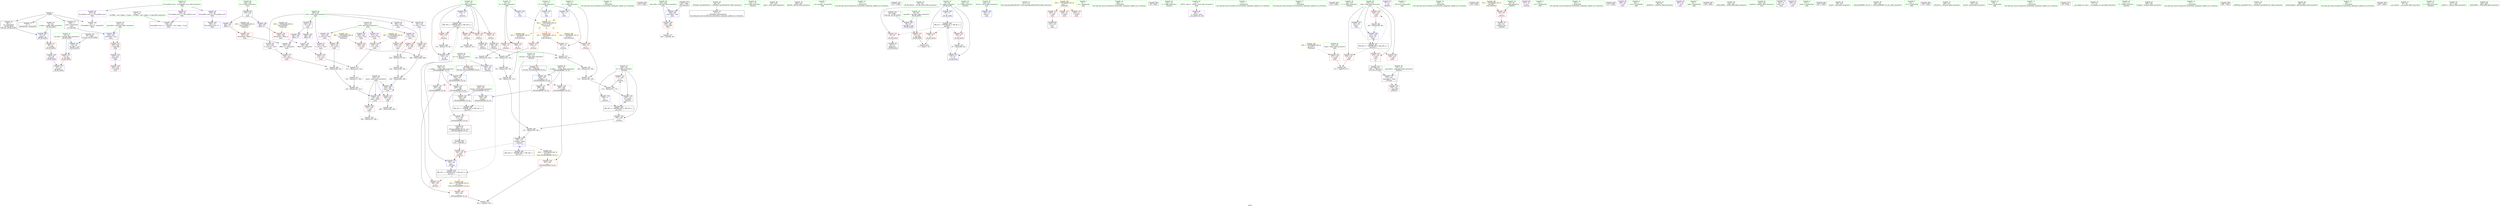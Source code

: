 digraph "SVFG" {
	label="SVFG";

	Node0x55e4808a3270 [shape=record,color=grey,label="{NodeID: 0\nNullPtr}"];
	Node0x55e4808a3270 -> Node0x55e4808c25e0[style=solid];
	Node0x55e4808a3270 -> Node0x55e4808c26e0[style=solid];
	Node0x55e4808a3270 -> Node0x55e4808c27b0[style=solid];
	Node0x55e4808a3270 -> Node0x55e4808c82a0[style=solid];
	Node0x55e4808ce930 [shape=record,color=grey,label="{NodeID: 263\n282 = Binary(279, 281, )\n}"];
	Node0x55e4808ce930 -> Node0x55e4808ceab0[style=solid];
	Node0x55e4808c8f00 [shape=record,color=blue,label="{NodeID: 180\n194\<--190\n__a.addr\<--__a\n_ZSt3minIdERKT_S2_S2_\n}"];
	Node0x55e4808c8f00 -> Node0x55e4808c6880[style=dashed];
	Node0x55e4808c8f00 -> Node0x55e4808c6950[style=dashed];
	Node0x55e4808c0030 [shape=record,color=purple,label="{NodeID: 97\n315\<--240\ntv_sec11\<--start\nmain\n}"];
	Node0x55e4808c0030 -> Node0x55e4808c7990[style=solid];
	Node0x55e4808be1b0 [shape=record,color=green,label="{NodeID: 14\n140\<--1\n\<--dummyObj\nCan only get source location for instruction, argument, global var or function.}"];
	Node0x55e4808ed2b0 [shape=record,color=black,label="{NodeID: 360\n274 = PHI()\n}"];
	Node0x55e4808c5750 [shape=record,color=grey,label="{NodeID: 277\n250 = cmp(249, 88, )\n}"];
	Node0x55e4808c0b90 [shape=record,color=red,label="{NodeID: 111\n167\<--13\n\<--F\n_Z5solvei\n}"];
	Node0x55e4808c0b90 -> Node0x55e4808c5450[style=solid];
	Node0x55e4808bee30 [shape=record,color=green,label="{NodeID: 28\n42\<--48\n_ZNSt8ios_base4InitD1Ev\<--_ZNSt8ios_base4InitD1Ev_field_insensitive\n}"];
	Node0x55e4808bee30 -> Node0x55e4808c2880[style=solid];
	Node0x55e4808ee2e0 [shape=record,color=black,label="{NodeID: 374\n59 = PHI()\n1st arg _Z9_fill_intPiii }"];
	Node0x55e4808ee2e0 -> Node0x55e4808c8470[style=solid];
	Node0x55e4808dca90 [shape=record,color=yellow,style=double,label="{NodeID: 291\n26V_1 = ENCHI(MR_26V_0)\npts\{131 \}\nFun[_ZSt3minIdERKT_S2_S2_]}"];
	Node0x55e4808dca90 -> Node0x55e4808c6bc0[style=dashed];
	Node0x55e4808c6130 [shape=record,color=red,label="{NodeID: 125\n145\<--114\n\<--i\n_Z5solvei\n}"];
	Node0x55e4808c6130 -> Node0x55e4808d12c0[style=solid];
	Node0x55e4808bfa80 [shape=record,color=green,label="{NodeID: 42\n118\<--119\nk\<--k_field_insensitive\n_Z5solvei\n}"];
	Node0x55e4808c6c90 [shape=record,color=red,label="{NodeID: 139\n203\<--202\n\<--\n_ZSt3minIdERKT_S2_S2_\n}"];
	Node0x55e4808c6c90 -> Node0x55e4808c58d0[style=solid];
	Node0x55e4808c16c0 [shape=record,color=green,label="{NodeID: 56\n221\<--222\nmain\<--main_field_insensitive\n}"];
	Node0x55e4808c77f0 [shape=record,color=red,label="{NodeID: 153\n288\<--287\n\<--tv_usec7\nmain\n}"];
	Node0x55e4808c77f0 -> Node0x55e4808c52d0[style=solid];
	Node0x55e4808c22e0 [shape=record,color=green,label="{NodeID: 70\n299\<--300\nfprintf\<--fprintf_field_insensitive\n}"];
	Node0x55e4808c8470 [shape=record,color=blue,label="{NodeID: 167\n63\<--59\nval.addr\<--val\n_Z9_fill_intPiii\n}"];
	Node0x55e4808c8470 -> Node0x55e4808c5b80[style=dashed];
	Node0x55e4808c2f30 [shape=record,color=black,label="{NodeID: 84\n307\<--244\n\<--ts\nmain\n}"];
	Node0x55e4808c2f30 -> Node0x55e4808c0780[style=solid];
	Node0x55e4808c2f30 -> Node0x55e4808c0850[style=solid];
	Node0x55e4808b9190 [shape=record,color=green,label="{NodeID: 1\n7\<--1\n__dso_handle\<--dummyObj\nGlob }"];
	Node0x55e4808ceab0 [shape=record,color=grey,label="{NodeID: 264\n283 = Binary(282, 284, )\n}"];
	Node0x55e4808ceab0 -> Node0x55e4808cdd30[style=solid];
	Node0x55e4808c8fd0 [shape=record,color=blue,label="{NodeID: 181\n196\<--191\n__b.addr\<--__b\n_ZSt3minIdERKT_S2_S2_\n}"];
	Node0x55e4808c8fd0 -> Node0x55e4808c6a20[style=dashed];
	Node0x55e4808c8fd0 -> Node0x55e4808c6af0[style=dashed];
	Node0x55e4808c0100 [shape=record,color=purple,label="{NodeID: 98\n321\<--240\ntv_usec15\<--start\nmain\n}"];
	Node0x55e4808c0100 -> Node0x55e4808c7b30[style=solid];
	Node0x55e4808be280 [shape=record,color=green,label="{NodeID: 15\n147\<--1\n\<--dummyObj\nCan only get source location for instruction, argument, global var or function.}"];
	Node0x55e4808ed3b0 [shape=record,color=black,label="{NodeID: 361\n277 = PHI()\n}"];
	Node0x55e4808c58d0 [shape=record,color=grey,label="{NodeID: 278\n204 = cmp(201, 203, )\n}"];
	Node0x55e4808c0c60 [shape=record,color=red,label="{NodeID: 112\n138\<--15\n\<--X\n_Z5solvei\n}"];
	Node0x55e4808c0c60 -> Node0x55e4808c4cd0[style=solid];
	Node0x55e4808bef30 [shape=record,color=green,label="{NodeID: 29\n55\<--56\n_Z9_fill_intPiii\<--_Z9_fill_intPiii_field_insensitive\n}"];
	Node0x55e4808ee3b0 [shape=record,color=black,label="{NodeID: 375\n60 = PHI()\n2nd arg _Z9_fill_intPiii }"];
	Node0x55e4808ee3b0 -> Node0x55e4808c8540[style=solid];
	Node0x55e4808c6200 [shape=record,color=red,label="{NodeID: 126\n151\<--114\n\<--i\n_Z5solvei\n}"];
	Node0x55e4808c6200 -> Node0x55e4808c2bf0[style=solid];
	Node0x55e4808bfb50 [shape=record,color=green,label="{NodeID: 43\n120\<--121\nl\<--l_field_insensitive\n_Z5solvei\n}"];
	Node0x55e4808c6d60 [shape=record,color=red,label="{NodeID: 140\n249\<--228\n\<--argc.addr\nmain\n}"];
	Node0x55e4808c6d60 -> Node0x55e4808c5750[style=solid];
	Node0x55e4808c17c0 [shape=record,color=green,label="{NodeID: 57\n226\<--227\nretval\<--retval_field_insensitive\nmain\n}"];
	Node0x55e4808c17c0 -> Node0x55e4808c9240[style=solid];
	Node0x55e4808c78c0 [shape=record,color=red,label="{NodeID: 154\n314\<--313\n\<--tv_sec10\nmain\n}"];
	Node0x55e4808c78c0 -> Node0x55e4808c4e50[style=solid];
	Node0x55e4808c23e0 [shape=record,color=green,label="{NodeID: 71\n311\<--312\nllvm.memcpy.p0i8.p0i8.i64\<--llvm.memcpy.p0i8.p0i8.i64_field_insensitive\n}"];
	Node0x55e4808c8540 [shape=record,color=blue,label="{NodeID: 168\n65\<--60\nrep.addr\<--rep\n_Z9_fill_intPiii\n}"];
	Node0x55e4808c8540 -> Node0x55e4808c5c50[style=dashed];
	Node0x55e4808c3000 [shape=record,color=black,label="{NodeID: 85\n257\<--255\ncall\<--\nmain\n}"];
	Node0x55e4808bd250 [shape=record,color=green,label="{NodeID: 2\n8\<--1\n.str\<--dummyObj\nGlob }"];
	Node0x55e4808cec30 [shape=record,color=grey,label="{NodeID: 265\n328 = Binary(327, 296, )\n}"];
	Node0x55e4808c90a0 [shape=record,color=blue,label="{NodeID: 182\n192\<--206\nretval\<--\n_ZSt3minIdERKT_S2_S2_\n}"];
	Node0x55e4808c90a0 -> Node0x55e4808dab70[style=dashed];
	Node0x55e4808c01d0 [shape=record,color=purple,label="{NodeID: 99\n278\<--242\ntv_sec\<--end\nmain\n}"];
	Node0x55e4808c01d0 -> Node0x55e4808c7580[style=solid];
	Node0x55e4808be350 [shape=record,color=green,label="{NodeID: 16\n284\<--1\n\<--dummyObj\nCan only get source location for instruction, argument, global var or function.}"];
	Node0x55e4808ed4b0 [shape=record,color=black,label="{NodeID: 362\n40 = PHI()\n}"];
	Node0x55e4808d1140 [shape=record,color=grey,label="{NodeID: 279\n77 = cmp(75, 76, )\n}"];
	Node0x55e4808c0d30 [shape=record,color=red,label="{NodeID: 113\n150\<--15\n\<--X\n_Z5solvei\n}"];
	Node0x55e4808c0d30 -> Node0x55e4808ce630[style=solid];
	Node0x55e4808bf030 [shape=record,color=green,label="{NodeID: 30\n61\<--62\np.addr\<--p.addr_field_insensitive\n_Z9_fill_intPiii\n}"];
	Node0x55e4808bf030 -> Node0x55e4808c5ab0[style=solid];
	Node0x55e4808bf030 -> Node0x55e4808c83a0[style=solid];
	Node0x55e4808c62d0 [shape=record,color=red,label="{NodeID: 127\n165\<--114\n\<--i\n_Z5solvei\n}"];
	Node0x55e4808c62d0 -> Node0x55e4808c2cc0[style=solid];
	Node0x55e4808bfc20 [shape=record,color=green,label="{NodeID: 44\n122\<--123\nx\<--x_field_insensitive\n_Z5solvei\n}"];
	Node0x55e4808c6e30 [shape=record,color=red,label="{NodeID: 141\n252\<--230\n\<--argv.addr\nmain\n}"];
	Node0x55e4808c6e30 -> Node0x55e4808c0510[style=solid];
	Node0x55e4808c1890 [shape=record,color=green,label="{NodeID: 58\n228\<--229\nargc.addr\<--argc.addr_field_insensitive\nmain\n}"];
	Node0x55e4808c1890 -> Node0x55e4808c6d60[style=solid];
	Node0x55e4808c1890 -> Node0x55e4808c9310[style=solid];
	Node0x55e4808c7990 [shape=record,color=red,label="{NodeID: 155\n316\<--315\n\<--tv_sec11\nmain\n}"];
	Node0x55e4808c7990 -> Node0x55e4808c4e50[style=solid];
	Node0x55e4808c24e0 [shape=record,color=green,label="{NodeID: 72\n30\<--351\n_GLOBAL__sub_I_kmjp_1_0.cpp\<--_GLOBAL__sub_I_kmjp_1_0.cpp_field_insensitive\n}"];
	Node0x55e4808c24e0 -> Node0x55e4808c81a0[style=solid];
	Node0x55e4808c8610 [shape=record,color=blue,label="{NodeID: 169\n67\<--73\ni\<--\n_Z9_fill_intPiii\n}"];
	Node0x55e4808c8610 -> Node0x55e4808dba70[style=dashed];
	Node0x55e4808c30d0 [shape=record,color=purple,label="{NodeID: 86\n39\<--4\n\<--_ZStL8__ioinit\n__cxx_global_var_init\n}"];
	Node0x55e4808bd2e0 [shape=record,color=green,label="{NodeID: 3\n11\<--1\n\<--dummyObj\nCan only get source location for instruction, argument, global var or function.}"];
	Node0x55e4808cedb0 [shape=record,color=grey,label="{NodeID: 266\n323 = Binary(320, 322, )\n}"];
	Node0x55e4808cedb0 -> Node0x55e4808cef30[style=solid];
	Node0x55e4808c9170 [shape=record,color=blue,label="{NodeID: 183\n192\<--209\nretval\<--\n_ZSt3minIdERKT_S2_S2_\n}"];
	Node0x55e4808c9170 -> Node0x55e4808dab70[style=dashed];
	Node0x55e4808c02a0 [shape=record,color=purple,label="{NodeID: 100\n285\<--242\ntv_usec\<--end\nmain\n}"];
	Node0x55e4808c02a0 -> Node0x55e4808c7720[style=solid];
	Node0x55e4808be420 [shape=record,color=green,label="{NodeID: 17\n296\<--1\n\<--dummyObj\nCan only get source location for instruction, argument, global var or function.}"];
	Node0x55e4808ed5b0 [shape=record,color=black,label="{NodeID: 363\n133 = PHI()\n}"];
	Node0x55e4808d12c0 [shape=record,color=grey,label="{NodeID: 280\n146 = cmp(145, 147, )\n}"];
	Node0x55e4808c0e00 [shape=record,color=red,label="{NodeID: 114\n255\<--22\n\<--stdin\nmain\n}"];
	Node0x55e4808c0e00 -> Node0x55e4808c3000[style=solid];
	Node0x55e4808bf100 [shape=record,color=green,label="{NodeID: 31\n63\<--64\nval.addr\<--val.addr_field_insensitive\n_Z9_fill_intPiii\n}"];
	Node0x55e4808bf100 -> Node0x55e4808c5b80[style=solid];
	Node0x55e4808bf100 -> Node0x55e4808c8470[style=solid];
	Node0x55e4808c63a0 [shape=record,color=red,label="{NodeID: 128\n175\<--114\n\<--i\n_Z5solvei\n}"];
	Node0x55e4808c63a0 -> Node0x55e4808ce1b0[style=solid];
	Node0x55e4808bfcf0 [shape=record,color=green,label="{NodeID: 45\n124\<--125\ny\<--y_field_insensitive\n_Z5solvei\n}"];
	Node0x55e4808c6f00 [shape=record,color=red,label="{NodeID: 142\n270\<--232\n\<--loop\nmain\n}"];
	Node0x55e4808c6f00 -> Node0x55e4808d1440[style=solid];
	Node0x55e4808c1960 [shape=record,color=green,label="{NodeID: 59\n230\<--231\nargv.addr\<--argv.addr_field_insensitive\nmain\n}"];
	Node0x55e4808c1960 -> Node0x55e4808c6e30[style=solid];
	Node0x55e4808c1960 -> Node0x55e4808c93e0[style=solid];
	Node0x55e4808c7a60 [shape=record,color=red,label="{NodeID: 156\n320\<--319\n\<--tv_usec14\nmain\n}"];
	Node0x55e4808c7a60 -> Node0x55e4808cedb0[style=solid];
	Node0x55e4808c25e0 [shape=record,color=black,label="{NodeID: 73\n2\<--3\ndummyVal\<--dummyVal\n}"];
	Node0x55e4808c86e0 [shape=record,color=blue,label="{NodeID: 170\n83\<--79\narrayidx\<--\n_Z9_fill_intPiii\n}"];
	Node0x55e4808c31a0 [shape=record,color=purple,label="{NodeID: 87\n97\<--8\n\<--.str\n_Z4GETiv\n}"];
	Node0x55e4808bd370 [shape=record,color=green,label="{NodeID: 4\n17\<--1\n_ZSt3cin\<--dummyObj\nGlob }"];
	Node0x55e4808cef30 [shape=record,color=grey,label="{NodeID: 267\n324 = Binary(318, 323, )\n}"];
	Node0x55e4808cef30 -> Node0x55e4808c3980[style=solid];
	Node0x55e4808c9240 [shape=record,color=blue,label="{NodeID: 184\n226\<--73\nretval\<--\nmain\n}"];
	Node0x55e4808c0370 [shape=record,color=purple,label="{NodeID: 101\n313\<--242\ntv_sec10\<--end\nmain\n}"];
	Node0x55e4808c0370 -> Node0x55e4808c78c0[style=solid];
	Node0x55e4808be4f0 [shape=record,color=green,label="{NodeID: 18\n309\<--1\n\<--dummyObj\nCan only get source location for instruction, argument, global var or function.}"];
	Node0x55e4808ed710 [shape=record,color=black,label="{NodeID: 364\n136 = PHI()\n}"];
	Node0x55e4808d1440 [shape=record,color=grey,label="{NodeID: 281\n272 = cmp(270, 271, )\n}"];
	Node0x55e4808c0ed0 [shape=record,color=red,label="{NodeID: 115\n292\<--23\n\<--stderr\nmain\n}"];
	Node0x55e4808bf1d0 [shape=record,color=green,label="{NodeID: 32\n65\<--66\nrep.addr\<--rep.addr_field_insensitive\n_Z9_fill_intPiii\n}"];
	Node0x55e4808bf1d0 -> Node0x55e4808c5c50[style=solid];
	Node0x55e4808bf1d0 -> Node0x55e4808c8540[style=solid];
	Node0x55e4808dce10 [shape=record,color=yellow,style=double,label="{NodeID: 295\n10V_1 = ENCHI(MR_10V_0)\npts\{96 \}\nFun[_Z4GETiv]}"];
	Node0x55e4808dce10 -> Node0x55e4808c5f90[style=dashed];
	Node0x55e4808c6470 [shape=record,color=red,label="{NodeID: 129\n180\<--126\n\<--mi\n_Z5solvei\n}"];
	Node0x55e4808bfdc0 [shape=record,color=green,label="{NodeID: 46\n126\<--127\nmi\<--mi_field_insensitive\n_Z5solvei\n|{|<s3>7}}"];
	Node0x55e4808bfdc0 -> Node0x55e4808c6470[style=solid];
	Node0x55e4808bfdc0 -> Node0x55e4808c8950[style=solid];
	Node0x55e4808bfdc0 -> Node0x55e4808c8c90[style=solid];
	Node0x55e4808bfdc0:s3 -> Node0x55e4808ede00[style=solid,color=red];
	Node0x55e4808de2f0 [shape=record,color=yellow,style=double,label="{NodeID: 309\n46V_1 = ENCHI(MR_46V_0)\npts\{235 \}\nFun[main]}"];
	Node0x55e4808de2f0 -> Node0x55e4808c7240[style=dashed];
	Node0x55e4808c6fd0 [shape=record,color=red,label="{NodeID: 143\n275\<--232\n\<--loop\nmain\n|{<s0>14}}"];
	Node0x55e4808c6fd0:s0 -> Node0x55e4808ee0d0[style=solid,color=red];
	Node0x55e4808c1a30 [shape=record,color=green,label="{NodeID: 60\n232\<--233\nloop\<--loop_field_insensitive\nmain\n}"];
	Node0x55e4808c1a30 -> Node0x55e4808c6f00[style=solid];
	Node0x55e4808c1a30 -> Node0x55e4808c6fd0[style=solid];
	Node0x55e4808c1a30 -> Node0x55e4808c70a0[style=solid];
	Node0x55e4808c1a30 -> Node0x55e4808c7170[style=solid];
	Node0x55e4808c1a30 -> Node0x55e4808c94b0[style=solid];
	Node0x55e4808c1a30 -> Node0x55e4808c9650[style=solid];
	Node0x55e4808c7b30 [shape=record,color=red,label="{NodeID: 157\n322\<--321\n\<--tv_usec15\nmain\n}"];
	Node0x55e4808c7b30 -> Node0x55e4808cedb0[style=solid];
	Node0x55e4808c26e0 [shape=record,color=black,label="{NodeID: 74\n58\<--3\np\<--dummyVal\n_Z9_fill_intPiii\n0th arg _Z9_fill_intPiii }"];
	Node0x55e4808c26e0 -> Node0x55e4808c83a0[style=solid];
	Node0x55e4808c87b0 [shape=record,color=blue,label="{NodeID: 171\n67\<--87\ni\<--inc\n_Z9_fill_intPiii\n}"];
	Node0x55e4808c87b0 -> Node0x55e4808dba70[style=dashed];
	Node0x55e4808c3270 [shape=record,color=purple,label="{NodeID: 88\n181\<--18\n\<--.str.1\n_Z5solvei\n}"];
	Node0x55e4808bdca0 [shape=record,color=green,label="{NodeID: 5\n18\<--1\n.str.1\<--dummyObj\nGlob }"];
	Node0x55e4808c49d0 [shape=record,color=grey,label="{NodeID: 268\n303 = Binary(302, 88, )\n}"];
	Node0x55e4808c49d0 -> Node0x55e4808c9650[style=solid];
	Node0x55e4808c9310 [shape=record,color=blue,label="{NodeID: 185\n228\<--224\nargc.addr\<--argc\nmain\n}"];
	Node0x55e4808c9310 -> Node0x55e4808c6d60[style=dashed];
	Node0x55e4808c0440 [shape=record,color=purple,label="{NodeID: 102\n319\<--242\ntv_usec14\<--end\nmain\n}"];
	Node0x55e4808c0440 -> Node0x55e4808c7a60[style=solid];
	Node0x55e4808be5c0 [shape=record,color=green,label="{NodeID: 19\n310\<--1\n\<--dummyObj\nCan only get source location for instruction, argument, global var or function.}"];
	Node0x55e4808ed810 [shape=record,color=black,label="{NodeID: 365\n137 = PHI()\n}"];
	Node0x55e4808d9770 [shape=record,color=black,label="{NodeID: 282\nMR_20V_3 = PHI(MR_20V_4, MR_20V_2, )\npts\{115 \}\n}"];
	Node0x55e4808d9770 -> Node0x55e4808c6130[style=dashed];
	Node0x55e4808d9770 -> Node0x55e4808c6200[style=dashed];
	Node0x55e4808d9770 -> Node0x55e4808c62d0[style=dashed];
	Node0x55e4808d9770 -> Node0x55e4808c63a0[style=dashed];
	Node0x55e4808d9770 -> Node0x55e4808c8e30[style=dashed];
	Node0x55e4808c59e0 [shape=record,color=red,label="{NodeID: 116\n326\<--23\n\<--stderr\nmain\n}"];
	Node0x55e4808bf2a0 [shape=record,color=green,label="{NodeID: 33\n67\<--68\ni\<--i_field_insensitive\n_Z9_fill_intPiii\n}"];
	Node0x55e4808bf2a0 -> Node0x55e4808c5d20[style=solid];
	Node0x55e4808bf2a0 -> Node0x55e4808c5df0[style=solid];
	Node0x55e4808bf2a0 -> Node0x55e4808c5ec0[style=solid];
	Node0x55e4808bf2a0 -> Node0x55e4808c8610[style=solid];
	Node0x55e4808bf2a0 -> Node0x55e4808c87b0[style=solid];
	Node0x55e4808dcf20 [shape=record,color=yellow,style=double,label="{NodeID: 296\n12V_1 = ENCHI(MR_12V_0)\npts\{12 \}\nFun[_Z5solvei]}"];
	Node0x55e4808dcf20 -> Node0x55e4808c09f0[style=dashed];
	Node0x55e4808c6540 [shape=record,color=red,label="{NodeID: 130\n149\<--128\n\<--S\n_Z5solvei\n}"];
	Node0x55e4808c6540 -> Node0x55e4808ce7b0[style=solid];
	Node0x55e4808bfe90 [shape=record,color=green,label="{NodeID: 47\n128\<--129\nS\<--S_field_insensitive\n_Z5solvei\n}"];
	Node0x55e4808bfe90 -> Node0x55e4808c6540[style=solid];
	Node0x55e4808bfe90 -> Node0x55e4808c6610[style=solid];
	Node0x55e4808bfe90 -> Node0x55e4808c8a20[style=solid];
	Node0x55e4808bfe90 -> Node0x55e4808c8d60[style=solid];
	Node0x55e4808c70a0 [shape=record,color=red,label="{NodeID: 144\n293\<--232\n\<--loop\nmain\n}"];
	Node0x55e4808c1b00 [shape=record,color=green,label="{NodeID: 61\n234\<--235\nloops\<--loops_field_insensitive\nmain\n}"];
	Node0x55e4808c1b00 -> Node0x55e4808c7240[style=solid];
	Node0x55e4808c7c00 [shape=record,color=red,label="{NodeID: 158\n360\<--359\ndummyVal\<--offset_0\nmain\n}"];
	Node0x55e4808c7c00 -> Node0x55e4808c9720[style=solid];
	Node0x55e4808c27b0 [shape=record,color=black,label="{NodeID: 75\n225\<--3\nargv\<--dummyVal\nmain\n1st arg main }"];
	Node0x55e4808c27b0 -> Node0x55e4808c93e0[style=solid];
	Node0x55e4808cdd30 [shape=record,color=grey,label="{NodeID: 255\n290 = Binary(283, 289, )\n}"];
	Node0x55e4808cdd30 -> Node0x55e4808c9580[style=solid];
	Node0x55e4808c8880 [shape=record,color=blue,label="{NodeID: 172\n110\<--109\n_loop.addr\<--_loop\n_Z5solvei\n}"];
	Node0x55e4808c8880 -> Node0x55e4808c6060[style=dashed];
	Node0x55e4808c3340 [shape=record,color=purple,label="{NodeID: 89\n256\<--20\n\<--.str.2\nmain\n}"];
	Node0x55e4808bdd30 [shape=record,color=green,label="{NodeID: 6\n20\<--1\n.str.2\<--dummyObj\nGlob }"];
	Node0x55e4808c4b50 [shape=record,color=grey,label="{NodeID: 269\n295 = Binary(294, 296, )\n}"];
	Node0x55e4808c93e0 [shape=record,color=blue,label="{NodeID: 186\n230\<--225\nargv.addr\<--argv\nmain\n}"];
	Node0x55e4808c93e0 -> Node0x55e4808c6e30[style=dashed];
	Node0x55e4808c0510 [shape=record,color=purple,label="{NodeID: 103\n253\<--252\narrayidx\<--\nmain\n}"];
	Node0x55e4808c0510 -> Node0x55e4808c74b0[style=solid];
	Node0x55e4808be690 [shape=record,color=green,label="{NodeID: 20\n4\<--6\n_ZStL8__ioinit\<--_ZStL8__ioinit_field_insensitive\nGlob }"];
	Node0x55e4808be690 -> Node0x55e4808c30d0[style=solid];
	Node0x55e4808ed8e0 [shape=record,color=black,label="{NodeID: 366\n159 = PHI(189, )\n}"];
	Node0x55e4808ed8e0 -> Node0x55e4808c66e0[style=solid];
	Node0x55e4808d9c70 [shape=record,color=black,label="{NodeID: 283\nMR_22V_3 = PHI(MR_22V_4, MR_22V_2, )\npts\{127 \}\n|{|<s3>7}}"];
	Node0x55e4808d9c70 -> Node0x55e4808c6470[style=dashed];
	Node0x55e4808d9c70 -> Node0x55e4808c66e0[style=dashed];
	Node0x55e4808d9c70 -> Node0x55e4808c8c90[style=dashed];
	Node0x55e4808d9c70:s3 -> Node0x55e4808dbf70[style=dashed,color=red];
	Node0x55e4808c5ab0 [shape=record,color=red,label="{NodeID: 117\n80\<--61\n\<--p.addr\n_Z9_fill_intPiii\n}"];
	Node0x55e4808c5ab0 -> Node0x55e4808c0920[style=solid];
	Node0x55e4808bf370 [shape=record,color=green,label="{NodeID: 34\n92\<--93\n_Z4GETiv\<--_Z4GETiv_field_insensitive\n}"];
	Node0x55e4808dd030 [shape=record,color=yellow,style=double,label="{NodeID: 297\n14V_1 = ENCHI(MR_14V_0)\npts\{14 \}\nFun[_Z5solvei]}"];
	Node0x55e4808dd030 -> Node0x55e4808c0ac0[style=dashed];
	Node0x55e4808dd030 -> Node0x55e4808c0b90[style=dashed];
	Node0x55e4808c6610 [shape=record,color=red,label="{NodeID: 131\n171\<--128\n\<--S\n_Z5solvei\n}"];
	Node0x55e4808c6610 -> Node0x55e4808cdeb0[style=solid];
	Node0x55e4808c0f80 [shape=record,color=green,label="{NodeID: 48\n130\<--131\nref.tmp\<--ref.tmp_field_insensitive\n_Z5solvei\n|{|<s1>7}}"];
	Node0x55e4808c0f80 -> Node0x55e4808c8bc0[style=solid];
	Node0x55e4808c0f80:s1 -> Node0x55e4808edf90[style=solid,color=red];
	Node0x55e4808c7170 [shape=record,color=red,label="{NodeID: 145\n302\<--232\n\<--loop\nmain\n}"];
	Node0x55e4808c7170 -> Node0x55e4808c49d0[style=solid];
	Node0x55e4808c1bd0 [shape=record,color=green,label="{NodeID: 62\n236\<--237\nspan\<--span_field_insensitive\nmain\n}"];
	Node0x55e4808c1bd0 -> Node0x55e4808c7310[style=solid];
	Node0x55e4808c1bd0 -> Node0x55e4808c73e0[style=solid];
	Node0x55e4808c1bd0 -> Node0x55e4808c9580[style=solid];
	Node0x55e4808c1bd0 -> Node0x55e4808c3980[style=solid];
	Node0x55e4808c7cd0 [shape=record,color=red,label="{NodeID: 159\n363\<--362\ndummyVal\<--offset_1\nmain\n}"];
	Node0x55e4808c7cd0 -> Node0x55e4808c97f0[style=solid];
	Node0x55e4808c2880 [shape=record,color=black,label="{NodeID: 76\n41\<--42\n\<--_ZNSt8ios_base4InitD1Ev\nCan only get source location for instruction, argument, global var or function.}"];
	Node0x55e4808cdeb0 [shape=record,color=grey,label="{NodeID: 256\n172 = Binary(171, 170, )\n}"];
	Node0x55e4808cdeb0 -> Node0x55e4808c8d60[style=solid];
	Node0x55e4808c8950 [shape=record,color=blue,label="{NodeID: 173\n126\<--139\nmi\<--div\n_Z5solvei\n}"];
	Node0x55e4808c8950 -> Node0x55e4808d9c70[style=dashed];
	Node0x55e4808c3410 [shape=record,color=purple,label="{NodeID: 90\n297\<--24\n\<--.str.3\nmain\n}"];
	Node0x55e4808bddc0 [shape=record,color=green,label="{NodeID: 7\n22\<--1\nstdin\<--dummyObj\nGlob }"];
	Node0x55e4808c4cd0 [shape=record,color=grey,label="{NodeID: 270\n139 = Binary(138, 140, )\n}"];
	Node0x55e4808c4cd0 -> Node0x55e4808c8950[style=solid];
	Node0x55e4808c94b0 [shape=record,color=blue,label="{NodeID: 187\n232\<--88\nloop\<--\nmain\n}"];
	Node0x55e4808c94b0 -> Node0x55e4808db070[style=dashed];
	Node0x55e4808c05e0 [shape=record,color=purple,label="{NodeID: 104\n358\<--306\noffset_0\<--\n}"];
	Node0x55e4808c05e0 -> Node0x55e4808c9720[style=solid];
	Node0x55e4808be760 [shape=record,color=green,label="{NodeID: 21\n10\<--12\nC\<--C_field_insensitive\nGlob }"];
	Node0x55e4808be760 -> Node0x55e4808c09f0[style=solid];
	Node0x55e4808be760 -> Node0x55e4808c7da0[style=solid];
	Node0x55e4808edb90 [shape=record,color=black,label="{NodeID: 367\n182 = PHI()\n}"];
	Node0x55e4808da170 [shape=record,color=black,label="{NodeID: 284\nMR_24V_3 = PHI(MR_24V_4, MR_24V_2, )\npts\{129 \}\n}"];
	Node0x55e4808da170 -> Node0x55e4808c6540[style=dashed];
	Node0x55e4808da170 -> Node0x55e4808c6610[style=dashed];
	Node0x55e4808da170 -> Node0x55e4808c8d60[style=dashed];
	Node0x55e4808c5b80 [shape=record,color=red,label="{NodeID: 118\n79\<--63\n\<--val.addr\n_Z9_fill_intPiii\n}"];
	Node0x55e4808c5b80 -> Node0x55e4808c86e0[style=solid];
	Node0x55e4808bf470 [shape=record,color=green,label="{NodeID: 35\n95\<--96\ni\<--i_field_insensitive\n_Z4GETiv\n}"];
	Node0x55e4808bf470 -> Node0x55e4808c5f90[style=solid];
	Node0x55e4808dd110 [shape=record,color=yellow,style=double,label="{NodeID: 298\n16V_1 = ENCHI(MR_16V_0)\npts\{16 \}\nFun[_Z5solvei]}"];
	Node0x55e4808dd110 -> Node0x55e4808c0c60[style=dashed];
	Node0x55e4808dd110 -> Node0x55e4808c0d30[style=dashed];
	Node0x55e4808c66e0 [shape=record,color=red,label="{NodeID: 132\n162\<--159\n\<--call5\n_Z5solvei\n}"];
	Node0x55e4808c66e0 -> Node0x55e4808c8c90[style=solid];
	Node0x55e4808c1050 [shape=record,color=green,label="{NodeID: 49\n134\<--135\n_ZNSirsERd\<--_ZNSirsERd_field_insensitive\n}"];
	Node0x55e4808c7240 [shape=record,color=red,label="{NodeID: 146\n271\<--234\n\<--loops\nmain\n}"];
	Node0x55e4808c7240 -> Node0x55e4808d1440[style=solid];
	Node0x55e4808c1ca0 [shape=record,color=green,label="{NodeID: 63\n238\<--239\ntmpline\<--tmpline_field_insensitive\nmain\n}"];
	Node0x55e4808c7da0 [shape=record,color=blue,label="{NodeID: 160\n10\<--11\nC\<--\nGlob }"];
	Node0x55e4808c7da0 -> Node0x55e4808de9f0[style=dashed];
	Node0x55e4808c2980 [shape=record,color=black,label="{NodeID: 77\n223\<--73\nmain_ret\<--\nmain\n}"];
	Node0x55e4808ce030 [shape=record,color=grey,label="{NodeID: 257\n170 = Binary(164, 169, )\n}"];
	Node0x55e4808ce030 -> Node0x55e4808cdeb0[style=solid];
	Node0x55e4808c8a20 [shape=record,color=blue,label="{NodeID: 174\n128\<--11\nS\<--\n_Z5solvei\n}"];
	Node0x55e4808c8a20 -> Node0x55e4808da170[style=dashed];
	Node0x55e4808c34e0 [shape=record,color=purple,label="{NodeID: 91\n329\<--26\n\<--.str.4\nmain\n}"];
	Node0x55e4808bde50 [shape=record,color=green,label="{NodeID: 8\n23\<--1\nstderr\<--dummyObj\nGlob }"];
	Node0x55e4808c4e50 [shape=record,color=grey,label="{NodeID: 271\n317 = Binary(314, 316, )\n}"];
	Node0x55e4808c4e50 -> Node0x55e4808c5150[style=solid];
	Node0x55e4808c9580 [shape=record,color=blue,label="{NodeID: 188\n236\<--290\nspan\<--add\nmain\n}"];
	Node0x55e4808c9580 -> Node0x55e4808c7310[style=dashed];
	Node0x55e4808c9580 -> Node0x55e4808c9580[style=dashed];
	Node0x55e4808c9580 -> Node0x55e4808c3980[style=dashed];
	Node0x55e4808c06b0 [shape=record,color=purple,label="{NodeID: 105\n361\<--306\noffset_1\<--\n}"];
	Node0x55e4808c06b0 -> Node0x55e4808c97f0[style=solid];
	Node0x55e4808be830 [shape=record,color=green,label="{NodeID: 22\n13\<--14\nF\<--F_field_insensitive\nGlob }"];
	Node0x55e4808be830 -> Node0x55e4808c0ac0[style=solid];
	Node0x55e4808be830 -> Node0x55e4808c0b90[style=solid];
	Node0x55e4808be830 -> Node0x55e4808c7ea0[style=solid];
	Node0x55e4808edc60 [shape=record,color=black,label="{NodeID: 368\n261 = PHI()\n}"];
	Node0x55e4808da670 [shape=record,color=black,label="{NodeID: 285\nMR_26V_2 = PHI(MR_26V_3, MR_26V_1, )\npts\{131 \}\n}"];
	Node0x55e4808da670 -> Node0x55e4808c8bc0[style=dashed];
	Node0x55e4808c5c50 [shape=record,color=red,label="{NodeID: 119\n76\<--65\n\<--rep.addr\n_Z9_fill_intPiii\n}"];
	Node0x55e4808c5c50 -> Node0x55e4808d1140[style=solid];
	Node0x55e4808bf540 [shape=record,color=green,label="{NodeID: 36\n99\<--100\nscanf\<--scanf_field_insensitive\n}"];
	Node0x55e4808c67b0 [shape=record,color=red,label="{NodeID: 133\n212\<--192\n\<--retval\n_ZSt3minIdERKT_S2_S2_\n}"];
	Node0x55e4808c67b0 -> Node0x55e4808c2d90[style=solid];
	Node0x55e4808c1150 [shape=record,color=green,label="{NodeID: 50\n160\<--161\n_ZSt3minIdERKT_S2_S2_\<--_ZSt3minIdERKT_S2_S2__field_insensitive\n}"];
	Node0x55e4808de670 [shape=record,color=yellow,style=double,label="{NodeID: 313\n54V_1 = ENCHI(MR_54V_0)\npts\{2430000 \}\nFun[main]}"];
	Node0x55e4808de670 -> Node0x55e4808c7580[style=dashed];
	Node0x55e4808de670 -> Node0x55e4808c78c0[style=dashed];
	Node0x55e4808c7310 [shape=record,color=red,label="{NodeID: 147\n294\<--236\n\<--span\nmain\n}"];
	Node0x55e4808c7310 -> Node0x55e4808c4b50[style=solid];
	Node0x55e4808c1d70 [shape=record,color=green,label="{NodeID: 64\n240\<--241\nstart\<--start_field_insensitive\nmain\n}"];
	Node0x55e4808c1d70 -> Node0x55e4808c2e60[style=solid];
	Node0x55e4808c1d70 -> Node0x55e4808c38b0[style=solid];
	Node0x55e4808c1d70 -> Node0x55e4808bff60[style=solid];
	Node0x55e4808c1d70 -> Node0x55e4808c0030[style=solid];
	Node0x55e4808c1d70 -> Node0x55e4808c0100[style=solid];
	Node0x55e4808c7ea0 [shape=record,color=blue,label="{NodeID: 161\n13\<--11\nF\<--\nGlob }"];
	Node0x55e4808c7ea0 -> Node0x55e4808de9f0[style=dashed];
	Node0x55e4808c2a50 [shape=record,color=black,label="{NodeID: 78\n82\<--81\nidxprom\<--\n_Z9_fill_intPiii\n}"];
	Node0x55e4808ce1b0 [shape=record,color=grey,label="{NodeID: 258\n176 = Binary(175, 88, )\n}"];
	Node0x55e4808ce1b0 -> Node0x55e4808c8e30[style=solid];
	Node0x55e4808c8af0 [shape=record,color=blue,label="{NodeID: 175\n114\<--73\ni\<--\n_Z5solvei\n}"];
	Node0x55e4808c8af0 -> Node0x55e4808d9770[style=dashed];
	Node0x55e4808c35b0 [shape=record,color=purple,label="{NodeID: 92\n355\<--28\nllvm.global_ctors_0\<--llvm.global_ctors\nGlob }"];
	Node0x55e4808c35b0 -> Node0x55e4808c80a0[style=solid];
	Node0x55e4808bdee0 [shape=record,color=green,label="{NodeID: 9\n24\<--1\n.str.3\<--dummyObj\nGlob }"];
	Node0x55e4808c4fd0 [shape=record,color=grey,label="{NodeID: 272\n87 = Binary(86, 88, )\n}"];
	Node0x55e4808c4fd0 -> Node0x55e4808c87b0[style=solid];
	Node0x55e4808c9650 [shape=record,color=blue,label="{NodeID: 189\n232\<--303\nloop\<--inc\nmain\n}"];
	Node0x55e4808c9650 -> Node0x55e4808db070[style=dashed];
	Node0x55e4808c0780 [shape=record,color=purple,label="{NodeID: 106\n359\<--307\noffset_0\<--\n}"];
	Node0x55e4808c0780 -> Node0x55e4808c7c00[style=solid];
	Node0x55e4808be930 [shape=record,color=green,label="{NodeID: 23\n15\<--16\nX\<--X_field_insensitive\nGlob }"];
	Node0x55e4808be930 -> Node0x55e4808c0c60[style=solid];
	Node0x55e4808be930 -> Node0x55e4808c0d30[style=solid];
	Node0x55e4808be930 -> Node0x55e4808c7fa0[style=solid];
	Node0x55e4808edd30 [shape=record,color=black,label="{NodeID: 369\n330 = PHI()\n}"];
	Node0x55e4808dab70 [shape=record,color=black,label="{NodeID: 286\nMR_30V_3 = PHI(MR_30V_4, MR_30V_2, )\npts\{193 \}\n}"];
	Node0x55e4808dab70 -> Node0x55e4808c67b0[style=dashed];
	Node0x55e4808c5d20 [shape=record,color=red,label="{NodeID: 120\n75\<--67\n\<--i\n_Z9_fill_intPiii\n}"];
	Node0x55e4808c5d20 -> Node0x55e4808d1140[style=solid];
	Node0x55e4808bf640 [shape=record,color=green,label="{NodeID: 37\n106\<--107\n_Z5solvei\<--_Z5solvei_field_insensitive\n}"];
	Node0x55e4808c6880 [shape=record,color=red,label="{NodeID: 134\n202\<--194\n\<--__a.addr\n_ZSt3minIdERKT_S2_S2_\n}"];
	Node0x55e4808c6880 -> Node0x55e4808c6c90[style=solid];
	Node0x55e4808c1250 [shape=record,color=green,label="{NodeID: 51\n183\<--184\nprintf\<--printf_field_insensitive\n}"];
	Node0x55e4808de750 [shape=record,color=yellow,style=double,label="{NodeID: 314\n56V_1 = ENCHI(MR_56V_0)\npts\{2430001 \}\nFun[main]}"];
	Node0x55e4808de750 -> Node0x55e4808c7720[style=dashed];
	Node0x55e4808de750 -> Node0x55e4808c7a60[style=dashed];
	Node0x55e4808c73e0 [shape=record,color=red,label="{NodeID: 148\n327\<--236\n\<--span\nmain\n}"];
	Node0x55e4808c73e0 -> Node0x55e4808cec30[style=solid];
	Node0x55e4808c1e40 [shape=record,color=green,label="{NodeID: 65\n242\<--243\nend\<--end_field_insensitive\nmain\n}"];
	Node0x55e4808c1e40 -> Node0x55e4808c01d0[style=solid];
	Node0x55e4808c1e40 -> Node0x55e4808c02a0[style=solid];
	Node0x55e4808c1e40 -> Node0x55e4808c0370[style=solid];
	Node0x55e4808c1e40 -> Node0x55e4808c0440[style=solid];
	Node0x55e4808c7fa0 [shape=record,color=blue,label="{NodeID: 162\n15\<--11\nX\<--\nGlob }"];
	Node0x55e4808c7fa0 -> Node0x55e4808de9f0[style=dashed];
	Node0x55e4808c2b20 [shape=record,color=black,label="{NodeID: 79\n94\<--101\n_Z4GETiv_ret\<--\n_Z4GETiv\n}"];
	Node0x55e4808ce330 [shape=record,color=grey,label="{NodeID: 259\n154 = Binary(152, 153, )\n}"];
	Node0x55e4808ce330 -> Node0x55e4808ce4b0[style=solid];
	Node0x55e4808c8bc0 [shape=record,color=blue,label="{NodeID: 176\n130\<--157\nref.tmp\<--add4\n_Z5solvei\n|{|<s2>7}}"];
	Node0x55e4808c8bc0 -> Node0x55e4808c66e0[style=dashed];
	Node0x55e4808c8bc0 -> Node0x55e4808da670[style=dashed];
	Node0x55e4808c8bc0:s2 -> Node0x55e4808dca90[style=dashed,color=red];
	Node0x55e4808c36b0 [shape=record,color=purple,label="{NodeID: 93\n356\<--28\nllvm.global_ctors_1\<--llvm.global_ctors\nGlob }"];
	Node0x55e4808c36b0 -> Node0x55e4808c81a0[style=solid];
	Node0x55e4808bdf70 [shape=record,color=green,label="{NodeID: 10\n26\<--1\n.str.4\<--dummyObj\nGlob }"];
	Node0x55e4808c5150 [shape=record,color=grey,label="{NodeID: 273\n318 = Binary(317, 284, )\n}"];
	Node0x55e4808c5150 -> Node0x55e4808cef30[style=solid];
	Node0x55e4808c9720 [shape=record,color=blue, style = dotted,label="{NodeID: 190\n358\<--360\noffset_0\<--dummyVal\nmain\n}"];
	Node0x55e4808c9720 -> Node0x55e4808c7990[style=dashed];
	Node0x55e4808c0850 [shape=record,color=purple,label="{NodeID: 107\n362\<--307\noffset_1\<--\n}"];
	Node0x55e4808c0850 -> Node0x55e4808c7cd0[style=solid];
	Node0x55e4808bea30 [shape=record,color=green,label="{NodeID: 24\n28\<--32\nllvm.global_ctors\<--llvm.global_ctors_field_insensitive\nGlob }"];
	Node0x55e4808bea30 -> Node0x55e4808c35b0[style=solid];
	Node0x55e4808bea30 -> Node0x55e4808c36b0[style=solid];
	Node0x55e4808bea30 -> Node0x55e4808c37b0[style=solid];
	Node0x55e4808ede00 [shape=record,color=black,label="{NodeID: 370\n190 = PHI(126, )\n0th arg _ZSt3minIdERKT_S2_S2_ }"];
	Node0x55e4808ede00 -> Node0x55e4808c8f00[style=solid];
	Node0x55e4808db070 [shape=record,color=black,label="{NodeID: 287\nMR_44V_3 = PHI(MR_44V_4, MR_44V_2, )\npts\{233 \}\n}"];
	Node0x55e4808db070 -> Node0x55e4808c6f00[style=dashed];
	Node0x55e4808db070 -> Node0x55e4808c6fd0[style=dashed];
	Node0x55e4808db070 -> Node0x55e4808c70a0[style=dashed];
	Node0x55e4808db070 -> Node0x55e4808c7170[style=dashed];
	Node0x55e4808db070 -> Node0x55e4808c9650[style=dashed];
	Node0x55e4808c5df0 [shape=record,color=red,label="{NodeID: 121\n81\<--67\n\<--i\n_Z9_fill_intPiii\n}"];
	Node0x55e4808c5df0 -> Node0x55e4808c2a50[style=solid];
	Node0x55e4808bf740 [shape=record,color=green,label="{NodeID: 38\n110\<--111\n_loop.addr\<--_loop.addr_field_insensitive\n_Z5solvei\n}"];
	Node0x55e4808bf740 -> Node0x55e4808c6060[style=solid];
	Node0x55e4808bf740 -> Node0x55e4808c8880[style=solid];
	Node0x55e4808c6950 [shape=record,color=red,label="{NodeID: 135\n209\<--194\n\<--__a.addr\n_ZSt3minIdERKT_S2_S2_\n}"];
	Node0x55e4808c6950 -> Node0x55e4808c9170[style=solid];
	Node0x55e4808c1350 [shape=record,color=green,label="{NodeID: 52\n192\<--193\nretval\<--retval_field_insensitive\n_ZSt3minIdERKT_S2_S2_\n}"];
	Node0x55e4808c1350 -> Node0x55e4808c67b0[style=solid];
	Node0x55e4808c1350 -> Node0x55e4808c90a0[style=solid];
	Node0x55e4808c1350 -> Node0x55e4808c9170[style=solid];
	Node0x55e4808de830 [shape=record,color=yellow,style=double,label="{NodeID: 315\n58V_1 = ENCHI(MR_58V_0)\npts\{2450000 \}\nFun[main]}"];
	Node0x55e4808de830 -> Node0x55e4808c7c00[style=dashed];
	Node0x55e4808c74b0 [shape=record,color=red,label="{NodeID: 149\n254\<--253\n\<--arrayidx\nmain\n}"];
	Node0x55e4808c1f10 [shape=record,color=green,label="{NodeID: 66\n244\<--245\nts\<--ts_field_insensitive\nmain\n}"];
	Node0x55e4808c1f10 -> Node0x55e4808c2f30[style=solid];
	Node0x55e4808c80a0 [shape=record,color=blue,label="{NodeID: 163\n355\<--29\nllvm.global_ctors_0\<--\nGlob }"];
	Node0x55e4808c2bf0 [shape=record,color=black,label="{NodeID: 80\n152\<--151\nconv\<--\n_Z5solvei\n}"];
	Node0x55e4808c2bf0 -> Node0x55e4808ce330[style=solid];
	Node0x55e4808ce4b0 [shape=record,color=grey,label="{NodeID: 260\n155 = Binary(140, 154, )\n}"];
	Node0x55e4808ce4b0 -> Node0x55e4808ce630[style=solid];
	Node0x55e4808c8c90 [shape=record,color=blue,label="{NodeID: 177\n126\<--162\nmi\<--\n_Z5solvei\n}"];
	Node0x55e4808c8c90 -> Node0x55e4808d9c70[style=dashed];
	Node0x55e4808c37b0 [shape=record,color=purple,label="{NodeID: 94\n357\<--28\nllvm.global_ctors_2\<--llvm.global_ctors\nGlob }"];
	Node0x55e4808c37b0 -> Node0x55e4808c82a0[style=solid];
	Node0x55e4808be000 [shape=record,color=green,label="{NodeID: 11\n29\<--1\n\<--dummyObj\nCan only get source location for instruction, argument, global var or function.}"];
	Node0x55e4808ebf70 [shape=record,color=black,label="{NodeID: 357\n98 = PHI()\n}"];
	Node0x55e4808c52d0 [shape=record,color=grey,label="{NodeID: 274\n289 = Binary(286, 288, )\n}"];
	Node0x55e4808c52d0 -> Node0x55e4808cdd30[style=solid];
	Node0x55e4808c97f0 [shape=record,color=blue, style = dotted,label="{NodeID: 191\n361\<--363\noffset_1\<--dummyVal\nmain\n}"];
	Node0x55e4808c97f0 -> Node0x55e4808c7b30[style=dashed];
	Node0x55e4808c0920 [shape=record,color=purple,label="{NodeID: 108\n83\<--80\narrayidx\<--\n_Z9_fill_intPiii\n}"];
	Node0x55e4808c0920 -> Node0x55e4808c86e0[style=solid];
	Node0x55e4808beb30 [shape=record,color=green,label="{NodeID: 25\n33\<--34\n__cxx_global_var_init\<--__cxx_global_var_init_field_insensitive\n}"];
	Node0x55e4808edf90 [shape=record,color=black,label="{NodeID: 371\n191 = PHI(130, )\n1st arg _ZSt3minIdERKT_S2_S2_ }"];
	Node0x55e4808edf90 -> Node0x55e4808c8fd0[style=solid];
	Node0x55e4808c5ec0 [shape=record,color=red,label="{NodeID: 122\n86\<--67\n\<--i\n_Z9_fill_intPiii\n}"];
	Node0x55e4808c5ec0 -> Node0x55e4808c4fd0[style=solid];
	Node0x55e4808bf810 [shape=record,color=green,label="{NodeID: 39\n112\<--113\nf\<--f_field_insensitive\n_Z5solvei\n}"];
	Node0x55e4808c6a20 [shape=record,color=red,label="{NodeID: 136\n200\<--196\n\<--__b.addr\n_ZSt3minIdERKT_S2_S2_\n}"];
	Node0x55e4808c6a20 -> Node0x55e4808c6bc0[style=solid];
	Node0x55e4808c1420 [shape=record,color=green,label="{NodeID: 53\n194\<--195\n__a.addr\<--__a.addr_field_insensitive\n_ZSt3minIdERKT_S2_S2_\n}"];
	Node0x55e4808c1420 -> Node0x55e4808c6880[style=solid];
	Node0x55e4808c1420 -> Node0x55e4808c6950[style=solid];
	Node0x55e4808c1420 -> Node0x55e4808c8f00[style=solid];
	Node0x55e4808de910 [shape=record,color=yellow,style=double,label="{NodeID: 316\n60V_1 = ENCHI(MR_60V_0)\npts\{2450001 \}\nFun[main]}"];
	Node0x55e4808de910 -> Node0x55e4808c7cd0[style=dashed];
	Node0x55e4808c7580 [shape=record,color=red,label="{NodeID: 150\n279\<--278\n\<--tv_sec\nmain\n}"];
	Node0x55e4808c7580 -> Node0x55e4808ce930[style=solid];
	Node0x55e4808c1fe0 [shape=record,color=green,label="{NodeID: 67\n258\<--259\nfreopen\<--freopen_field_insensitive\n}"];
	Node0x55e4808c81a0 [shape=record,color=blue,label="{NodeID: 164\n356\<--30\nllvm.global_ctors_1\<--_GLOBAL__sub_I_kmjp_1_0.cpp\nGlob }"];
	Node0x55e4808c2cc0 [shape=record,color=black,label="{NodeID: 81\n166\<--165\nconv6\<--\n_Z5solvei\n}"];
	Node0x55e4808c2cc0 -> Node0x55e4808c5450[style=solid];
	Node0x55e4808ce630 [shape=record,color=grey,label="{NodeID: 261\n156 = Binary(150, 155, )\n}"];
	Node0x55e4808ce630 -> Node0x55e4808ce7b0[style=solid];
	Node0x55e4808c8d60 [shape=record,color=blue,label="{NodeID: 178\n128\<--172\nS\<--add10\n_Z5solvei\n}"];
	Node0x55e4808c8d60 -> Node0x55e4808da170[style=dashed];
	Node0x55e4808c38b0 [shape=record,color=purple,label="{NodeID: 95\n280\<--240\ntv_sec6\<--start\nmain\n}"];
	Node0x55e4808c38b0 -> Node0x55e4808c7650[style=solid];
	Node0x55e4808be090 [shape=record,color=green,label="{NodeID: 12\n73\<--1\n\<--dummyObj\nCan only get source location for instruction, argument, global var or function.}"];
	Node0x55e4808ed0b0 [shape=record,color=black,label="{NodeID: 358\n298 = PHI()\n}"];
	Node0x55e4808c5450 [shape=record,color=grey,label="{NodeID: 275\n168 = Binary(166, 167, )\n}"];
	Node0x55e4808c5450 -> Node0x55e4808c55d0[style=solid];
	Node0x55e4808c3980 [shape=record,color=blue,label="{NodeID: 192\n236\<--324\nspan\<--add17\nmain\n}"];
	Node0x55e4808c3980 -> Node0x55e4808c73e0[style=dashed];
	Node0x55e4808c09f0 [shape=record,color=red,label="{NodeID: 109\n164\<--10\n\<--C\n_Z5solvei\n}"];
	Node0x55e4808c09f0 -> Node0x55e4808ce030[style=solid];
	Node0x55e4808bec30 [shape=record,color=green,label="{NodeID: 26\n37\<--38\n_ZNSt8ios_base4InitC1Ev\<--_ZNSt8ios_base4InitC1Ev_field_insensitive\n}"];
	Node0x55e4808ee0d0 [shape=record,color=black,label="{NodeID: 372\n109 = PHI(275, )\n0th arg _Z5solvei }"];
	Node0x55e4808ee0d0 -> Node0x55e4808c8880[style=solid];
	Node0x55e4808dba70 [shape=record,color=black,label="{NodeID: 289\nMR_8V_3 = PHI(MR_8V_4, MR_8V_2, )\npts\{68 \}\n}"];
	Node0x55e4808dba70 -> Node0x55e4808c5d20[style=dashed];
	Node0x55e4808dba70 -> Node0x55e4808c5df0[style=dashed];
	Node0x55e4808dba70 -> Node0x55e4808c5ec0[style=dashed];
	Node0x55e4808dba70 -> Node0x55e4808c87b0[style=dashed];
	Node0x55e4808c5f90 [shape=record,color=red,label="{NodeID: 123\n101\<--95\n\<--i\n_Z4GETiv\n}"];
	Node0x55e4808c5f90 -> Node0x55e4808c2b20[style=solid];
	Node0x55e4808bf8e0 [shape=record,color=green,label="{NodeID: 40\n114\<--115\ni\<--i_field_insensitive\n_Z5solvei\n}"];
	Node0x55e4808bf8e0 -> Node0x55e4808c6130[style=solid];
	Node0x55e4808bf8e0 -> Node0x55e4808c6200[style=solid];
	Node0x55e4808bf8e0 -> Node0x55e4808c62d0[style=solid];
	Node0x55e4808bf8e0 -> Node0x55e4808c63a0[style=solid];
	Node0x55e4808bf8e0 -> Node0x55e4808c8af0[style=solid];
	Node0x55e4808bf8e0 -> Node0x55e4808c8e30[style=solid];
	Node0x55e4808c6af0 [shape=record,color=red,label="{NodeID: 137\n206\<--196\n\<--__b.addr\n_ZSt3minIdERKT_S2_S2_\n}"];
	Node0x55e4808c6af0 -> Node0x55e4808c90a0[style=solid];
	Node0x55e4808c14f0 [shape=record,color=green,label="{NodeID: 54\n196\<--197\n__b.addr\<--__b.addr_field_insensitive\n_ZSt3minIdERKT_S2_S2_\n}"];
	Node0x55e4808c14f0 -> Node0x55e4808c6a20[style=solid];
	Node0x55e4808c14f0 -> Node0x55e4808c6af0[style=solid];
	Node0x55e4808c14f0 -> Node0x55e4808c8fd0[style=solid];
	Node0x55e4808de9f0 [shape=record,color=yellow,style=double,label="{NodeID: 317\n62V_1 = ENCHI(MR_62V_0)\npts\{12 14 16 \}\nFun[main]|{<s0>14|<s1>14|<s2>14}}"];
	Node0x55e4808de9f0:s0 -> Node0x55e4808dcf20[style=dashed,color=red];
	Node0x55e4808de9f0:s1 -> Node0x55e4808dd030[style=dashed,color=red];
	Node0x55e4808de9f0:s2 -> Node0x55e4808dd110[style=dashed,color=red];
	Node0x55e4808c7650 [shape=record,color=red,label="{NodeID: 151\n281\<--280\n\<--tv_sec6\nmain\n}"];
	Node0x55e4808c7650 -> Node0x55e4808ce930[style=solid];
	Node0x55e4808c20e0 [shape=record,color=green,label="{NodeID: 68\n262\<--263\ngettimeofday\<--gettimeofday_field_insensitive\n}"];
	Node0x55e4808c82a0 [shape=record,color=blue, style = dotted,label="{NodeID: 165\n357\<--3\nllvm.global_ctors_2\<--dummyVal\nGlob }"];
	Node0x55e4808c2d90 [shape=record,color=black,label="{NodeID: 82\n189\<--212\n_ZSt3minIdERKT_S2_S2__ret\<--\n_ZSt3minIdERKT_S2_S2_\n|{<s0>7}}"];
	Node0x55e4808c2d90:s0 -> Node0x55e4808ed8e0[style=solid,color=blue];
	Node0x55e4808ce7b0 [shape=record,color=grey,label="{NodeID: 262\n157 = Binary(149, 156, )\n}"];
	Node0x55e4808ce7b0 -> Node0x55e4808c8bc0[style=solid];
	Node0x55e4808c8e30 [shape=record,color=blue,label="{NodeID: 179\n114\<--176\ni\<--inc\n_Z5solvei\n}"];
	Node0x55e4808c8e30 -> Node0x55e4808d9770[style=dashed];
	Node0x55e4808bff60 [shape=record,color=purple,label="{NodeID: 96\n287\<--240\ntv_usec7\<--start\nmain\n}"];
	Node0x55e4808bff60 -> Node0x55e4808c77f0[style=solid];
	Node0x55e4808be120 [shape=record,color=green,label="{NodeID: 13\n88\<--1\n\<--dummyObj\nCan only get source location for instruction, argument, global var or function.}"];
	Node0x55e4808ed1b0 [shape=record,color=black,label="{NodeID: 359\n264 = PHI()\n}"];
	Node0x55e4808c55d0 [shape=record,color=grey,label="{NodeID: 276\n169 = Binary(140, 168, )\n}"];
	Node0x55e4808c55d0 -> Node0x55e4808ce030[style=solid];
	Node0x55e4808c0ac0 [shape=record,color=red,label="{NodeID: 110\n153\<--13\n\<--F\n_Z5solvei\n}"];
	Node0x55e4808c0ac0 -> Node0x55e4808ce330[style=solid];
	Node0x55e4808bed30 [shape=record,color=green,label="{NodeID: 27\n43\<--44\n__cxa_atexit\<--__cxa_atexit_field_insensitive\n}"];
	Node0x55e4808ee210 [shape=record,color=black,label="{NodeID: 373\n224 = PHI()\n0th arg main }"];
	Node0x55e4808ee210 -> Node0x55e4808c9310[style=solid];
	Node0x55e4808dbf70 [shape=record,color=yellow,style=double,label="{NodeID: 290\n22V_1 = ENCHI(MR_22V_0)\npts\{127 \}\nFun[_ZSt3minIdERKT_S2_S2_]}"];
	Node0x55e4808dbf70 -> Node0x55e4808c6c90[style=dashed];
	Node0x55e4808c6060 [shape=record,color=red,label="{NodeID: 124\n179\<--110\n\<--_loop.addr\n_Z5solvei\n}"];
	Node0x55e4808bf9b0 [shape=record,color=green,label="{NodeID: 41\n116\<--117\nj\<--j_field_insensitive\n_Z5solvei\n}"];
	Node0x55e4808dde60 [shape=record,color=yellow,style=double,label="{NodeID: 304\n36V_1 = ENCHI(MR_36V_0)\npts\{1 \}\nFun[main]}"];
	Node0x55e4808dde60 -> Node0x55e4808c0e00[style=dashed];
	Node0x55e4808dde60 -> Node0x55e4808c0ed0[style=dashed];
	Node0x55e4808dde60 -> Node0x55e4808c59e0[style=dashed];
	Node0x55e4808c6bc0 [shape=record,color=red,label="{NodeID: 138\n201\<--200\n\<--\n_ZSt3minIdERKT_S2_S2_\n}"];
	Node0x55e4808c6bc0 -> Node0x55e4808c58d0[style=solid];
	Node0x55e4808c15c0 [shape=record,color=green,label="{NodeID: 55\n217\<--218\n_Z4initv\<--_Z4initv_field_insensitive\n}"];
	Node0x55e4808c7720 [shape=record,color=red,label="{NodeID: 152\n286\<--285\n\<--tv_usec\nmain\n}"];
	Node0x55e4808c7720 -> Node0x55e4808c52d0[style=solid];
	Node0x55e4808c21e0 [shape=record,color=green,label="{NodeID: 69\n265\<--266\n_ZNSirsERi\<--_ZNSirsERi_field_insensitive\n}"];
	Node0x55e4808c83a0 [shape=record,color=blue,label="{NodeID: 166\n61\<--58\np.addr\<--p\n_Z9_fill_intPiii\n}"];
	Node0x55e4808c83a0 -> Node0x55e4808c5ab0[style=dashed];
	Node0x55e4808c2e60 [shape=record,color=black,label="{NodeID: 83\n306\<--240\n\<--start\nmain\n}"];
	Node0x55e4808c2e60 -> Node0x55e4808c05e0[style=solid];
	Node0x55e4808c2e60 -> Node0x55e4808c06b0[style=solid];
}
